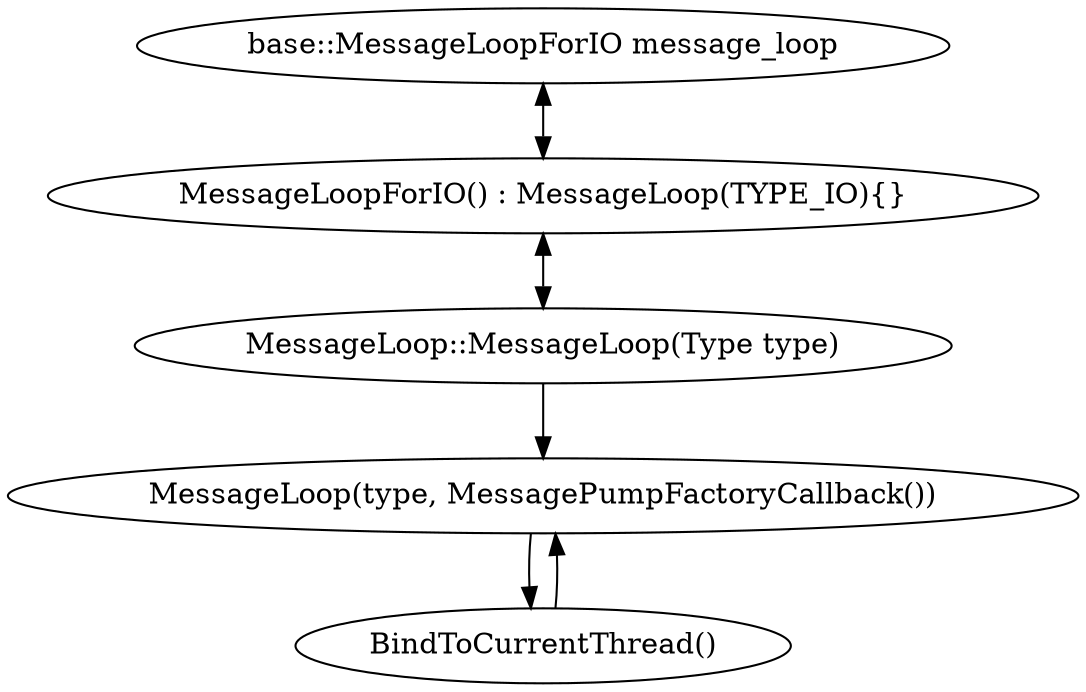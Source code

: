 digraph {
    "base::MessageLoopForIO message_loop"->"MessageLoopForIO() : MessageLoop(TYPE_IO){}"[style=dash, dir=both];
    "MessageLoopForIO() : MessageLoop(TYPE_IO){}"->"MessageLoop::MessageLoop(Type type)"[style=dash, dir=both];
    "MessageLoop::MessageLoop(Type type)"->"MessageLoop(type, MessagePumpFactoryCallback())"[style=dash];
    "MessageLoop(type, MessagePumpFactoryCallback())"->"BindToCurrentThread()"[style=dash];
    "BindToCurrentThread()"->"MessageLoop(type, MessagePumpFactoryCallback())"[style=dash];
}
